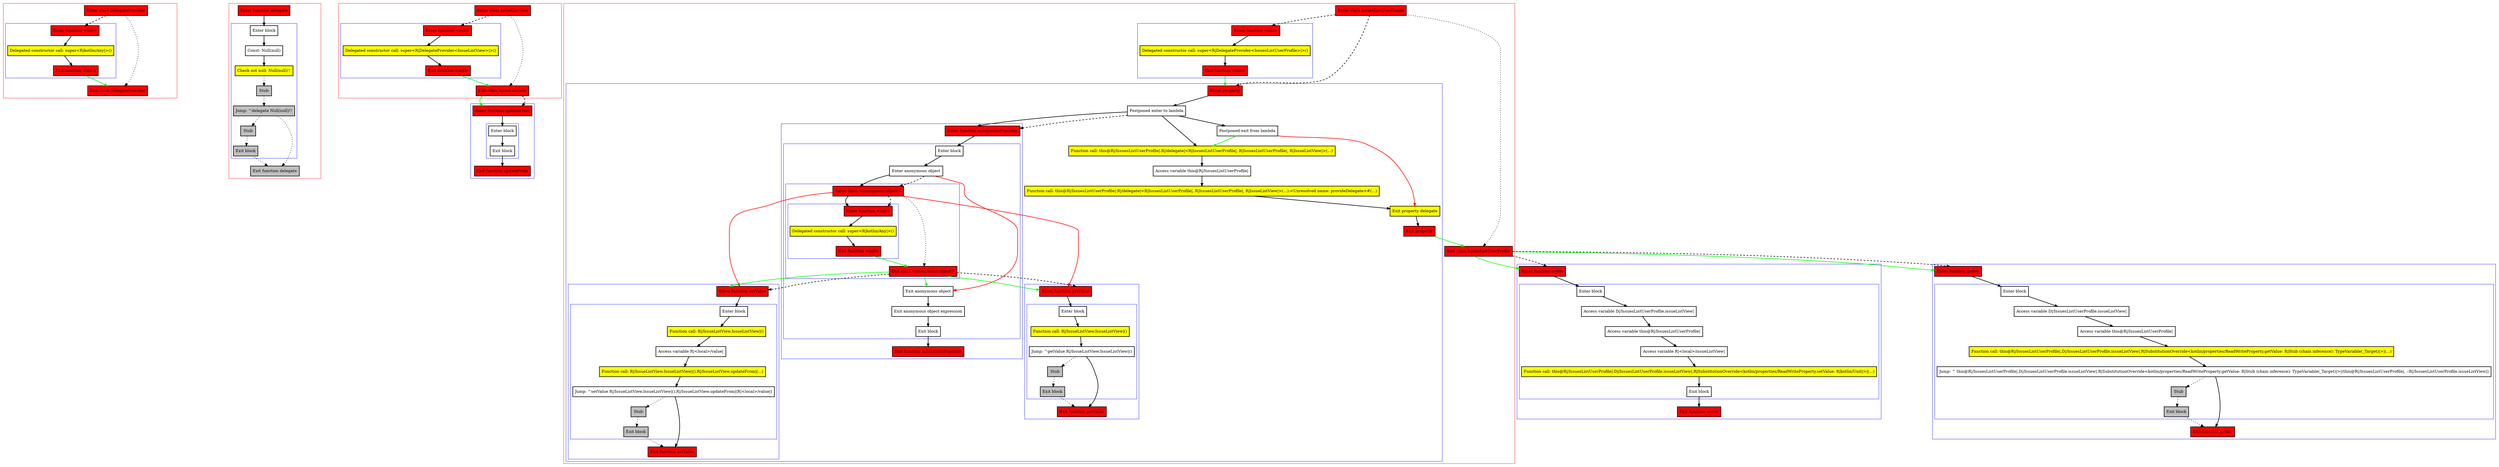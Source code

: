 digraph delegateWithAnonymousObject_kt {
    graph [nodesep=3]
    node [shape=box penwidth=2]
    edge [penwidth=2]

    subgraph cluster_0 {
        color=red
        0 [label="Enter class DelegateProvider" style="filled" fillcolor=red];
        subgraph cluster_1 {
            color=blue
            1 [label="Enter function <init>" style="filled" fillcolor=red];
            2 [label="Delegated constructor call: super<R|kotlin/Any|>()" style="filled" fillcolor=yellow];
            3 [label="Exit function <init>" style="filled" fillcolor=red];
        }
        4 [label="Exit class DelegateProvider" style="filled" fillcolor=red];
    }
    0 -> {4} [style=dotted];
    0 -> {1} [style=dashed];
    1 -> {2};
    2 -> {3};
    3 -> {4} [color=green];

    subgraph cluster_2 {
        color=red
        5 [label="Enter function delegate" style="filled" fillcolor=red];
        subgraph cluster_3 {
            color=blue
            6 [label="Enter block"];
            7 [label="Const: Null(null)"];
            8 [label="Check not null: Null(null)!!" style="filled" fillcolor=yellow];
            9 [label="Stub" style="filled" fillcolor=gray];
            10 [label="Jump: ^delegate Null(null)!!" style="filled" fillcolor=gray];
            11 [label="Stub" style="filled" fillcolor=gray];
            12 [label="Exit block" style="filled" fillcolor=gray];
        }
        13 [label="Exit function delegate" style="filled" fillcolor=gray];
    }
    5 -> {6};
    6 -> {7};
    7 -> {8};
    8 -> {9} [style=dotted];
    9 -> {10} [style=dotted];
    10 -> {11 13} [style=dotted];
    11 -> {12} [style=dotted];
    12 -> {13} [style=dotted];

    subgraph cluster_4 {
        color=red
        14 [label="Enter class IssueListView" style="filled" fillcolor=red];
        subgraph cluster_5 {
            color=blue
            15 [label="Enter function <init>" style="filled" fillcolor=red];
            16 [label="Delegated constructor call: super<R|DelegateProvider<IssueListView>|>()" style="filled" fillcolor=yellow];
            17 [label="Exit function <init>" style="filled" fillcolor=red];
        }
        18 [label="Exit class IssueListView" style="filled" fillcolor=red];
    }
    subgraph cluster_6 {
        color=blue
        19 [label="Enter function updateFrom" style="filled" fillcolor=red];
        subgraph cluster_7 {
            color=blue
            20 [label="Enter block"];
            21 [label="Exit block"];
        }
        22 [label="Exit function updateFrom" style="filled" fillcolor=red];
    }
    14 -> {18} [style=dotted];
    14 -> {15} [style=dashed];
    15 -> {16};
    16 -> {17};
    17 -> {18} [color=green];
    18 -> {19} [color=green];
    18 -> {19} [style=dashed];
    19 -> {20};
    20 -> {21};
    21 -> {22};

    subgraph cluster_8 {
        color=red
        23 [label="Enter class IssuesListUserProfile" style="filled" fillcolor=red];
        subgraph cluster_9 {
            color=blue
            24 [label="Enter function <init>" style="filled" fillcolor=red];
            25 [label="Delegated constructor call: super<R|DelegateProvider<IssuesListUserProfile>|>()" style="filled" fillcolor=yellow];
            26 [label="Exit function <init>" style="filled" fillcolor=red];
        }
        subgraph cluster_10 {
            color=blue
            27 [label="Enter property" style="filled" fillcolor=red];
            28 [label="Postponed enter to lambda"];
            subgraph cluster_11 {
                color=blue
                29 [label="Enter function anonymousFunction" style="filled" fillcolor=red];
                subgraph cluster_12 {
                    color=blue
                    30 [label="Enter block"];
                    31 [label="Enter anonymous object"];
                    subgraph cluster_13 {
                        color=blue
                        32 [label="Enter class <anonymous object>" style="filled" fillcolor=red];
                        subgraph cluster_14 {
                            color=blue
                            33 [label="Enter function <init>" style="filled" fillcolor=red];
                            34 [label="Delegated constructor call: super<R|kotlin/Any|>()" style="filled" fillcolor=yellow];
                            35 [label="Exit function <init>" style="filled" fillcolor=red];
                        }
                        36 [label="Exit class <anonymous object>" style="filled" fillcolor=red];
                    }
                    37 [label="Exit anonymous object"];
                    38 [label="Exit anonymous object expression"];
                    39 [label="Exit block"];
                }
                40 [label="Exit function anonymousFunction" style="filled" fillcolor=red];
            }
            subgraph cluster_15 {
                color=blue
                41 [label="Enter function setValue" style="filled" fillcolor=red];
                subgraph cluster_16 {
                    color=blue
                    42 [label="Enter block"];
                    43 [label="Function call: R|/IssueListView.IssueListView|()" style="filled" fillcolor=yellow];
                    44 [label="Access variable R|<local>/value|"];
                    45 [label="Function call: R|/IssueListView.IssueListView|().R|/IssueListView.updateFrom|(...)" style="filled" fillcolor=yellow];
                    46 [label="Jump: ^setValue R|/IssueListView.IssueListView|().R|/IssueListView.updateFrom|(R|<local>/value|)"];
                    47 [label="Stub" style="filled" fillcolor=gray];
                    48 [label="Exit block" style="filled" fillcolor=gray];
                }
                49 [label="Exit function setValue" style="filled" fillcolor=red];
            }
            subgraph cluster_17 {
                color=blue
                50 [label="Enter function getValue" style="filled" fillcolor=red];
                subgraph cluster_18 {
                    color=blue
                    51 [label="Enter block"];
                    52 [label="Function call: R|/IssueListView.IssueListView|()" style="filled" fillcolor=yellow];
                    53 [label="Jump: ^getValue R|/IssueListView.IssueListView|()"];
                    54 [label="Stub" style="filled" fillcolor=gray];
                    55 [label="Exit block" style="filled" fillcolor=gray];
                }
                56 [label="Exit function getValue" style="filled" fillcolor=red];
            }
            57 [label="Postponed exit from lambda"];
            58 [label="Function call: this@R|/IssuesListUserProfile|.R|/delegate|<R|IssuesListUserProfile|, R|IssuesListUserProfile|, R|IssueListView|>(...)" style="filled" fillcolor=yellow];
            59 [label="Access variable this@R|/IssuesListUserProfile|"];
            60 [label="Function call: this@R|/IssuesListUserProfile|.R|/delegate|<R|IssuesListUserProfile|, R|IssuesListUserProfile|, R|IssueListView|>(...).<Unresolved name: provideDelegate>#(...)" style="filled" fillcolor=yellow];
            61 [label="Exit property delegate" style="filled" fillcolor=yellow];
            62 [label="Exit property" style="filled" fillcolor=red];
        }
        63 [label="Exit class IssuesListUserProfile" style="filled" fillcolor=red];
    }
    subgraph cluster_19 {
        color=blue
        64 [label="Enter function setter" style="filled" fillcolor=red];
        subgraph cluster_20 {
            color=blue
            65 [label="Enter block"];
            66 [label="Access variable D|/IssuesListUserProfile.issueListView|"];
            67 [label="Access variable this@R|/IssuesListUserProfile|"];
            68 [label="Access variable R|<local>/issueListView|"];
            69 [label="Function call: this@R|/IssuesListUserProfile|.D|/IssuesListUserProfile.issueListView|.R|SubstitutionOverride<kotlin/properties/ReadWriteProperty.setValue: R|kotlin/Unit|>|(...)" style="filled" fillcolor=yellow];
            70 [label="Exit block"];
        }
        71 [label="Exit function setter" style="filled" fillcolor=red];
    }
    subgraph cluster_21 {
        color=blue
        72 [label="Enter function getter" style="filled" fillcolor=red];
        subgraph cluster_22 {
            color=blue
            73 [label="Enter block"];
            74 [label="Access variable D|/IssuesListUserProfile.issueListView|"];
            75 [label="Access variable this@R|/IssuesListUserProfile|"];
            76 [label="Function call: this@R|/IssuesListUserProfile|.D|/IssuesListUserProfile.issueListView|.R|SubstitutionOverride<kotlin/properties/ReadWriteProperty.getValue: R|Stub (chain inference): TypeVariable(_Target)|>|(...)" style="filled" fillcolor=yellow];
            77 [label="Jump: ^ this@R|/IssuesListUserProfile|.D|/IssuesListUserProfile.issueListView|.R|SubstitutionOverride<kotlin/properties/ReadWriteProperty.getValue: R|Stub (chain inference): TypeVariable(_Target)|>|(this@R|/IssuesListUserProfile|, ::R|/IssuesListUserProfile.issueListView|)"];
            78 [label="Stub" style="filled" fillcolor=gray];
            79 [label="Exit block" style="filled" fillcolor=gray];
        }
        80 [label="Exit function getter" style="filled" fillcolor=red];
    }
    23 -> {63} [style=dotted];
    23 -> {24 27} [style=dashed];
    24 -> {25};
    25 -> {26};
    26 -> {27} [color=green];
    27 -> {28};
    28 -> {29 57 58};
    28 -> {29} [style=dashed];
    29 -> {30};
    30 -> {31};
    31 -> {32};
    31 -> {37} [color=red];
    31 -> {32} [style=dashed];
    32 -> {33};
    32 -> {41 50} [color=red];
    32 -> {36} [style=dotted];
    32 -> {33} [style=dashed];
    33 -> {34};
    34 -> {35};
    35 -> {36} [color=green];
    36 -> {37 41 50} [color=green];
    36 -> {41 50} [style=dashed];
    37 -> {38};
    38 -> {39};
    39 -> {40};
    41 -> {42};
    42 -> {43};
    43 -> {44};
    44 -> {45};
    45 -> {46};
    46 -> {49};
    46 -> {47} [style=dotted];
    47 -> {48} [style=dotted];
    48 -> {49} [style=dotted];
    50 -> {51};
    51 -> {52};
    52 -> {53};
    53 -> {56};
    53 -> {54} [style=dotted];
    54 -> {55} [style=dotted];
    55 -> {56} [style=dotted];
    57 -> {58} [color=green];
    57 -> {61} [color=red];
    58 -> {59};
    59 -> {60};
    60 -> {61};
    61 -> {62};
    62 -> {63} [color=green];
    63 -> {64 72} [color=green];
    63 -> {64 72} [style=dashed];
    64 -> {65};
    65 -> {66};
    66 -> {67};
    67 -> {68};
    68 -> {69};
    69 -> {70};
    70 -> {71};
    72 -> {73};
    73 -> {74};
    74 -> {75};
    75 -> {76};
    76 -> {77};
    77 -> {80};
    77 -> {78} [style=dotted];
    78 -> {79} [style=dotted];
    79 -> {80} [style=dotted];

}
